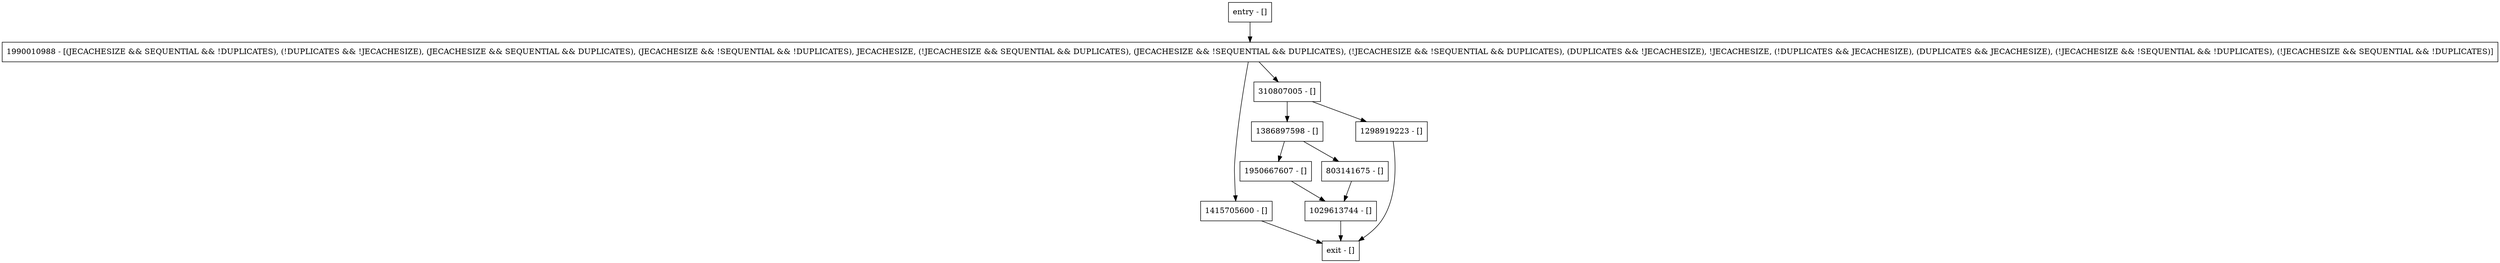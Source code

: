 digraph equals {
node [shape=record];
entry [label="entry - []"];
exit [label="exit - []"];
1415705600 [label="1415705600 - []"];
1386897598 [label="1386897598 - []"];
1990010988 [label="1990010988 - [(JECACHESIZE && SEQUENTIAL && !DUPLICATES), (!DUPLICATES && !JECACHESIZE), (JECACHESIZE && SEQUENTIAL && DUPLICATES), (JECACHESIZE && !SEQUENTIAL && !DUPLICATES), JECACHESIZE, (!JECACHESIZE && SEQUENTIAL && DUPLICATES), (JECACHESIZE && !SEQUENTIAL && DUPLICATES), (!JECACHESIZE && !SEQUENTIAL && DUPLICATES), (DUPLICATES && !JECACHESIZE), !JECACHESIZE, (!DUPLICATES && JECACHESIZE), (DUPLICATES && JECACHESIZE), (!JECACHESIZE && !SEQUENTIAL && !DUPLICATES), (!JECACHESIZE && SEQUENTIAL && !DUPLICATES)]"];
1950667607 [label="1950667607 - []"];
1029613744 [label="1029613744 - []"];
310807005 [label="310807005 - []"];
803141675 [label="803141675 - []"];
1298919223 [label="1298919223 - []"];
entry;
exit;
entry -> 1990010988;
1415705600 -> exit;
1386897598 -> 1950667607;
1386897598 -> 803141675;
1990010988 -> 1415705600;
1990010988 -> 310807005;
1950667607 -> 1029613744;
1029613744 -> exit;
310807005 -> 1386897598;
310807005 -> 1298919223;
803141675 -> 1029613744;
1298919223 -> exit;
}

